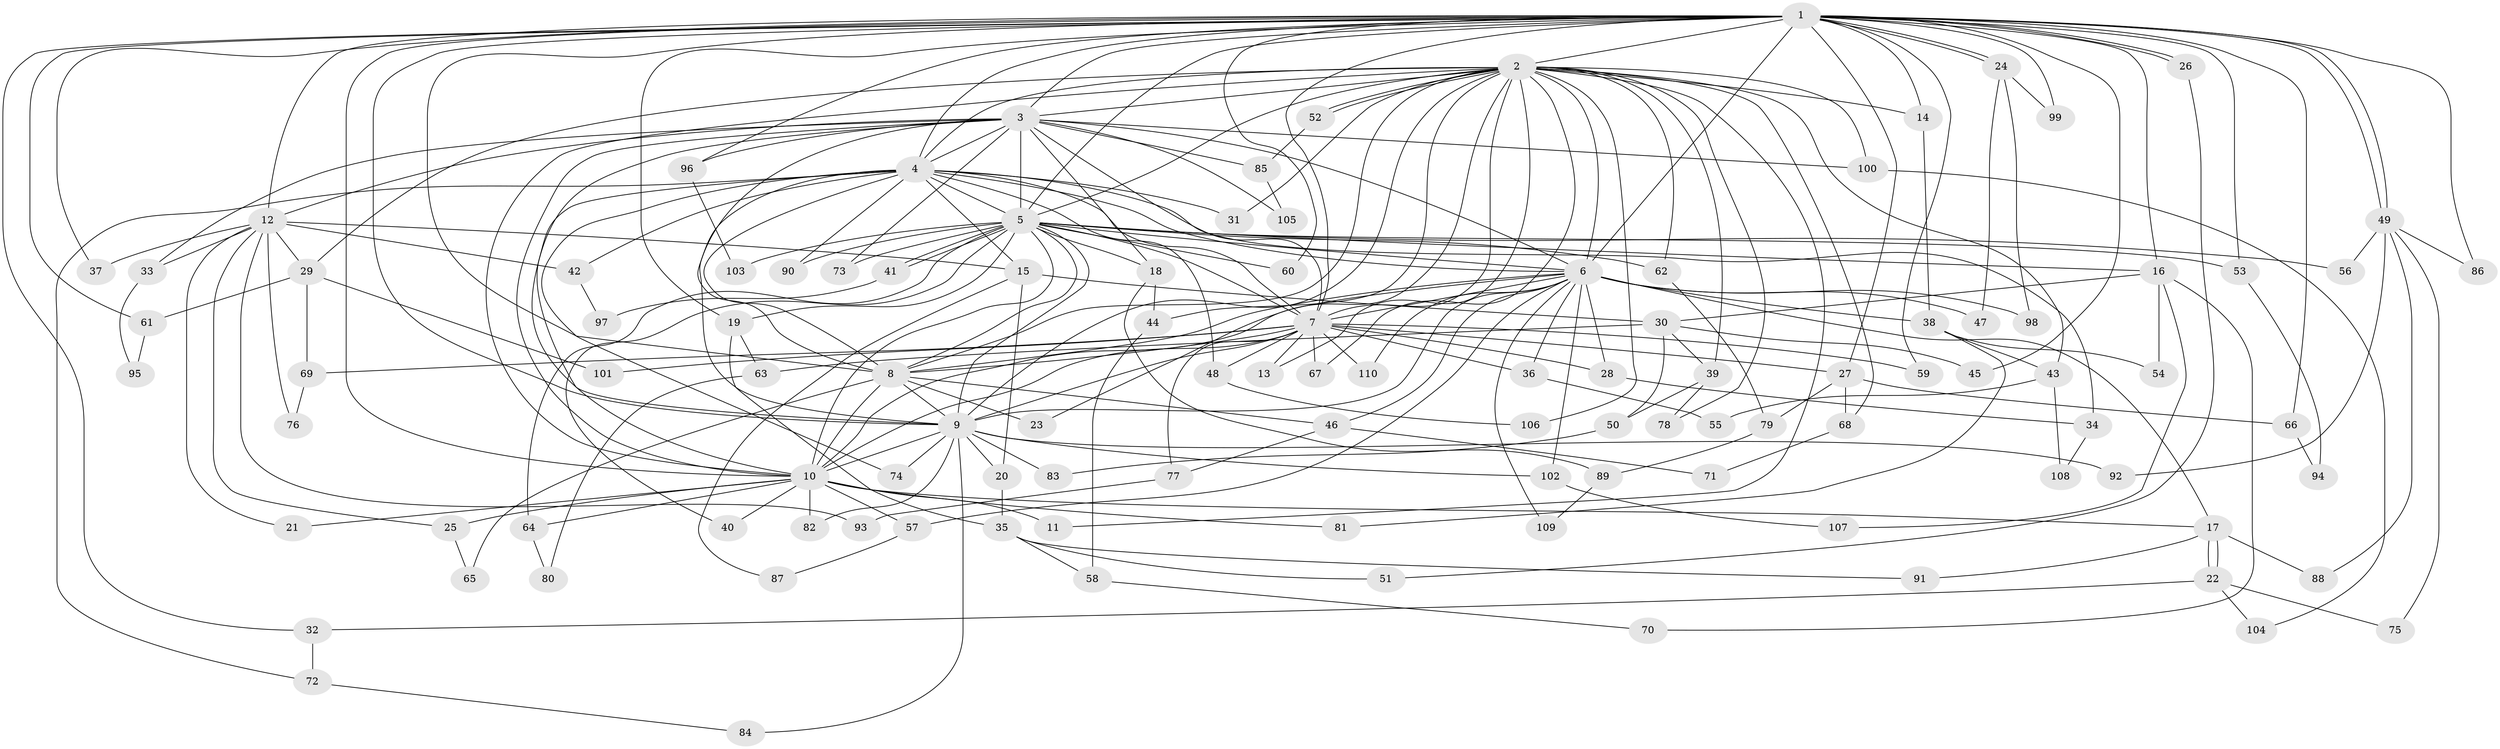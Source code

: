 // Generated by graph-tools (version 1.1) at 2025/25/03/09/25 03:25:37]
// undirected, 110 vertices, 245 edges
graph export_dot {
graph [start="1"]
  node [color=gray90,style=filled];
  1;
  2;
  3;
  4;
  5;
  6;
  7;
  8;
  9;
  10;
  11;
  12;
  13;
  14;
  15;
  16;
  17;
  18;
  19;
  20;
  21;
  22;
  23;
  24;
  25;
  26;
  27;
  28;
  29;
  30;
  31;
  32;
  33;
  34;
  35;
  36;
  37;
  38;
  39;
  40;
  41;
  42;
  43;
  44;
  45;
  46;
  47;
  48;
  49;
  50;
  51;
  52;
  53;
  54;
  55;
  56;
  57;
  58;
  59;
  60;
  61;
  62;
  63;
  64;
  65;
  66;
  67;
  68;
  69;
  70;
  71;
  72;
  73;
  74;
  75;
  76;
  77;
  78;
  79;
  80;
  81;
  82;
  83;
  84;
  85;
  86;
  87;
  88;
  89;
  90;
  91;
  92;
  93;
  94;
  95;
  96;
  97;
  98;
  99;
  100;
  101;
  102;
  103;
  104;
  105;
  106;
  107;
  108;
  109;
  110;
  1 -- 2;
  1 -- 3;
  1 -- 4;
  1 -- 5;
  1 -- 6;
  1 -- 7;
  1 -- 8;
  1 -- 9;
  1 -- 10;
  1 -- 12;
  1 -- 14;
  1 -- 16;
  1 -- 19;
  1 -- 24;
  1 -- 24;
  1 -- 26;
  1 -- 26;
  1 -- 27;
  1 -- 32;
  1 -- 37;
  1 -- 45;
  1 -- 49;
  1 -- 49;
  1 -- 53;
  1 -- 59;
  1 -- 60;
  1 -- 61;
  1 -- 66;
  1 -- 86;
  1 -- 96;
  1 -- 99;
  2 -- 3;
  2 -- 4;
  2 -- 5;
  2 -- 6;
  2 -- 7;
  2 -- 8;
  2 -- 9;
  2 -- 10;
  2 -- 11;
  2 -- 13;
  2 -- 14;
  2 -- 23;
  2 -- 29;
  2 -- 31;
  2 -- 39;
  2 -- 43;
  2 -- 44;
  2 -- 52;
  2 -- 52;
  2 -- 62;
  2 -- 67;
  2 -- 68;
  2 -- 78;
  2 -- 100;
  2 -- 106;
  3 -- 4;
  3 -- 5;
  3 -- 6;
  3 -- 7;
  3 -- 8;
  3 -- 9;
  3 -- 10;
  3 -- 12;
  3 -- 18;
  3 -- 33;
  3 -- 73;
  3 -- 85;
  3 -- 96;
  3 -- 100;
  3 -- 105;
  4 -- 5;
  4 -- 6;
  4 -- 7;
  4 -- 8;
  4 -- 9;
  4 -- 10;
  4 -- 15;
  4 -- 31;
  4 -- 34;
  4 -- 42;
  4 -- 48;
  4 -- 72;
  4 -- 74;
  4 -- 90;
  5 -- 6;
  5 -- 7;
  5 -- 8;
  5 -- 9;
  5 -- 10;
  5 -- 16;
  5 -- 18;
  5 -- 19;
  5 -- 40;
  5 -- 41;
  5 -- 41;
  5 -- 53;
  5 -- 56;
  5 -- 60;
  5 -- 62;
  5 -- 64;
  5 -- 73;
  5 -- 90;
  5 -- 103;
  6 -- 7;
  6 -- 8;
  6 -- 9;
  6 -- 10;
  6 -- 17;
  6 -- 28;
  6 -- 36;
  6 -- 38;
  6 -- 46;
  6 -- 47;
  6 -- 57;
  6 -- 98;
  6 -- 102;
  6 -- 109;
  6 -- 110;
  7 -- 8;
  7 -- 9;
  7 -- 10;
  7 -- 13;
  7 -- 27;
  7 -- 28;
  7 -- 36;
  7 -- 48;
  7 -- 59;
  7 -- 67;
  7 -- 69;
  7 -- 77;
  7 -- 101;
  7 -- 110;
  8 -- 9;
  8 -- 10;
  8 -- 23;
  8 -- 46;
  8 -- 65;
  9 -- 10;
  9 -- 20;
  9 -- 74;
  9 -- 82;
  9 -- 83;
  9 -- 84;
  9 -- 92;
  9 -- 102;
  10 -- 11;
  10 -- 17;
  10 -- 21;
  10 -- 25;
  10 -- 40;
  10 -- 57;
  10 -- 64;
  10 -- 81;
  10 -- 82;
  12 -- 15;
  12 -- 21;
  12 -- 25;
  12 -- 29;
  12 -- 33;
  12 -- 37;
  12 -- 42;
  12 -- 76;
  12 -- 93;
  14 -- 38;
  15 -- 20;
  15 -- 30;
  15 -- 87;
  16 -- 30;
  16 -- 54;
  16 -- 70;
  16 -- 107;
  17 -- 22;
  17 -- 22;
  17 -- 88;
  17 -- 91;
  18 -- 44;
  18 -- 89;
  19 -- 35;
  19 -- 63;
  20 -- 35;
  22 -- 32;
  22 -- 75;
  22 -- 104;
  24 -- 47;
  24 -- 98;
  24 -- 99;
  25 -- 65;
  26 -- 51;
  27 -- 66;
  27 -- 68;
  27 -- 79;
  28 -- 34;
  29 -- 61;
  29 -- 69;
  29 -- 101;
  30 -- 39;
  30 -- 45;
  30 -- 50;
  30 -- 63;
  32 -- 72;
  33 -- 95;
  34 -- 108;
  35 -- 51;
  35 -- 58;
  35 -- 91;
  36 -- 55;
  38 -- 43;
  38 -- 54;
  38 -- 81;
  39 -- 50;
  39 -- 78;
  41 -- 97;
  42 -- 97;
  43 -- 55;
  43 -- 108;
  44 -- 58;
  46 -- 71;
  46 -- 77;
  48 -- 106;
  49 -- 56;
  49 -- 75;
  49 -- 86;
  49 -- 88;
  49 -- 92;
  50 -- 83;
  52 -- 85;
  53 -- 94;
  57 -- 87;
  58 -- 70;
  61 -- 95;
  62 -- 79;
  63 -- 80;
  64 -- 80;
  66 -- 94;
  68 -- 71;
  69 -- 76;
  72 -- 84;
  77 -- 93;
  79 -- 89;
  85 -- 105;
  89 -- 109;
  96 -- 103;
  100 -- 104;
  102 -- 107;
}
